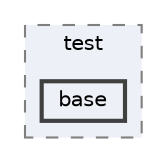 digraph "repository/cal-testing/src/test/java/com/sterlite/cal/test/base"
{
 // LATEX_PDF_SIZE
  bgcolor="transparent";
  edge [fontname=Helvetica,fontsize=10,labelfontname=Helvetica,labelfontsize=10];
  node [fontname=Helvetica,fontsize=10,shape=box,height=0.2,width=0.4];
  compound=true
  subgraph clusterdir_bc5bad33ea7ced516d34454689b487e3 {
    graph [ bgcolor="#edf0f7", pencolor="grey50", label="test", fontname=Helvetica,fontsize=10 style="filled,dashed", URL="dir_bc5bad33ea7ced516d34454689b487e3.html",tooltip=""]
  dir_e666839ea4e21ba33b94427eedad5e31 [label="base", fillcolor="#edf0f7", color="grey25", style="filled,bold", URL="dir_e666839ea4e21ba33b94427eedad5e31.html",tooltip=""];
  }
}
